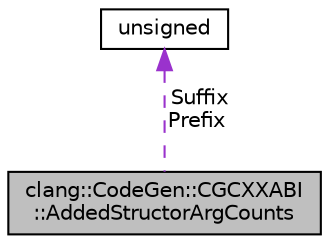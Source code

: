 digraph "clang::CodeGen::CGCXXABI::AddedStructorArgCounts"
{
 // LATEX_PDF_SIZE
  bgcolor="transparent";
  edge [fontname="Helvetica",fontsize="10",labelfontname="Helvetica",labelfontsize="10"];
  node [fontname="Helvetica",fontsize="10",shape=record];
  Node1 [label="clang::CodeGen::CGCXXABI\l::AddedStructorArgCounts",height=0.2,width=0.4,color="black", fillcolor="grey75", style="filled", fontcolor="black",tooltip="Similar to AddedStructorArgs, but only notes the number of additional arguments."];
  Node2 -> Node1 [dir="back",color="darkorchid3",fontsize="10",style="dashed",label=" Suffix\nPrefix" ,fontname="Helvetica"];
  Node2 [label="unsigned",height=0.2,width=0.4,color="black",URL="$classunsigned.html",tooltip=" "];
}
